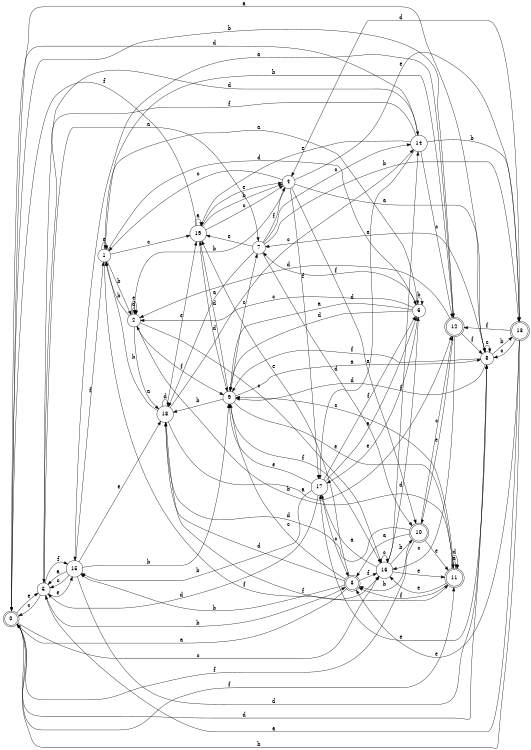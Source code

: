 digraph n16_7 {
__start0 [label="" shape="none"];

rankdir=LR;
size="8,5";

s0 [style="rounded,filled", color="black", fillcolor="white" shape="doublecircle", label="0"];
s1 [style="filled", color="black", fillcolor="white" shape="circle", label="1"];
s2 [style="filled", color="black", fillcolor="white" shape="circle", label="2"];
s3 [style="rounded,filled", color="black", fillcolor="white" shape="doublecircle", label="3"];
s4 [style="filled", color="black", fillcolor="white" shape="circle", label="4"];
s5 [style="filled", color="black", fillcolor="white" shape="circle", label="5"];
s6 [style="filled", color="black", fillcolor="white" shape="circle", label="6"];
s7 [style="filled", color="black", fillcolor="white" shape="circle", label="7"];
s8 [style="filled", color="black", fillcolor="white" shape="circle", label="8"];
s9 [style="filled", color="black", fillcolor="white" shape="circle", label="9"];
s10 [style="rounded,filled", color="black", fillcolor="white" shape="doublecircle", label="10"];
s11 [style="rounded,filled", color="black", fillcolor="white" shape="doublecircle", label="11"];
s12 [style="rounded,filled", color="black", fillcolor="white" shape="doublecircle", label="12"];
s13 [style="rounded,filled", color="black", fillcolor="white" shape="doublecircle", label="13"];
s14 [style="filled", color="black", fillcolor="white" shape="circle", label="14"];
s15 [style="filled", color="black", fillcolor="white" shape="circle", label="15"];
s16 [style="filled", color="black", fillcolor="white" shape="circle", label="16"];
s17 [style="filled", color="black", fillcolor="white" shape="circle", label="17"];
s18 [style="filled", color="black", fillcolor="white" shape="circle", label="18"];
s19 [style="filled", color="black", fillcolor="white" shape="circle", label="19"];
s0 -> s8 [label="a"];
s0 -> s12 [label="b"];
s0 -> s16 [label="c"];
s0 -> s8 [label="d"];
s0 -> s5 [label="e"];
s0 -> s11 [label="f"];
s1 -> s6 [label="a"];
s1 -> s2 [label="b"];
s1 -> s19 [label="c"];
s1 -> s6 [label="d"];
s1 -> s1 [label="e"];
s1 -> s16 [label="f"];
s2 -> s18 [label="a"];
s2 -> s1 [label="b"];
s2 -> s16 [label="c"];
s2 -> s2 [label="d"];
s2 -> s2 [label="e"];
s2 -> s9 [label="f"];
s3 -> s0 [label="a"];
s3 -> s15 [label="b"];
s3 -> s9 [label="c"];
s3 -> s18 [label="d"];
s3 -> s19 [label="e"];
s3 -> s16 [label="f"];
s4 -> s8 [label="a"];
s4 -> s2 [label="b"];
s4 -> s1 [label="c"];
s4 -> s10 [label="d"];
s4 -> s13 [label="e"];
s4 -> s17 [label="f"];
s5 -> s7 [label="a"];
s5 -> s3 [label="b"];
s5 -> s0 [label="c"];
s5 -> s14 [label="d"];
s5 -> s15 [label="e"];
s5 -> s15 [label="f"];
s6 -> s9 [label="a"];
s6 -> s6 [label="b"];
s6 -> s2 [label="c"];
s6 -> s9 [label="d"];
s6 -> s17 [label="e"];
s6 -> s7 [label="f"];
s7 -> s18 [label="a"];
s7 -> s13 [label="b"];
s7 -> s14 [label="c"];
s7 -> s10 [label="d"];
s7 -> s19 [label="e"];
s7 -> s4 [label="f"];
s8 -> s7 [label="a"];
s8 -> s13 [label="b"];
s8 -> s8 [label="c"];
s8 -> s9 [label="d"];
s8 -> s17 [label="e"];
s8 -> s9 [label="f"];
s9 -> s8 [label="a"];
s9 -> s18 [label="b"];
s9 -> s7 [label="c"];
s9 -> s19 [label="d"];
s9 -> s11 [label="e"];
s9 -> s16 [label="f"];
s10 -> s3 [label="a"];
s10 -> s3 [label="b"];
s10 -> s12 [label="c"];
s10 -> s18 [label="d"];
s10 -> s11 [label="e"];
s10 -> s0 [label="f"];
s11 -> s11 [label="a"];
s11 -> s2 [label="b"];
s11 -> s9 [label="c"];
s11 -> s11 [label="d"];
s11 -> s16 [label="e"];
s11 -> s3 [label="f"];
s12 -> s15 [label="a"];
s12 -> s1 [label="b"];
s12 -> s16 [label="c"];
s12 -> s2 [label="d"];
s12 -> s10 [label="e"];
s12 -> s8 [label="f"];
s13 -> s5 [label="a"];
s13 -> s0 [label="b"];
s13 -> s8 [label="c"];
s13 -> s4 [label="d"];
s13 -> s3 [label="e"];
s13 -> s12 [label="f"];
s14 -> s17 [label="a"];
s14 -> s13 [label="b"];
s14 -> s12 [label="c"];
s14 -> s0 [label="d"];
s14 -> s19 [label="e"];
s14 -> s5 [label="f"];
s15 -> s5 [label="a"];
s15 -> s9 [label="b"];
s15 -> s5 [label="c"];
s15 -> s8 [label="d"];
s15 -> s18 [label="e"];
s15 -> s1 [label="f"];
s16 -> s17 [label="a"];
s16 -> s10 [label="b"];
s16 -> s16 [label="c"];
s16 -> s6 [label="d"];
s16 -> s11 [label="e"];
s16 -> s14 [label="f"];
s17 -> s6 [label="a"];
s17 -> s15 [label="b"];
s17 -> s3 [label="c"];
s17 -> s5 [label="d"];
s17 -> s9 [label="e"];
s17 -> s6 [label="f"];
s18 -> s12 [label="a"];
s18 -> s1 [label="b"];
s18 -> s14 [label="c"];
s18 -> s18 [label="d"];
s18 -> s19 [label="e"];
s18 -> s11 [label="f"];
s19 -> s19 [label="a"];
s19 -> s4 [label="b"];
s19 -> s4 [label="c"];
s19 -> s9 [label="d"];
s19 -> s4 [label="e"];
s19 -> s0 [label="f"];

}